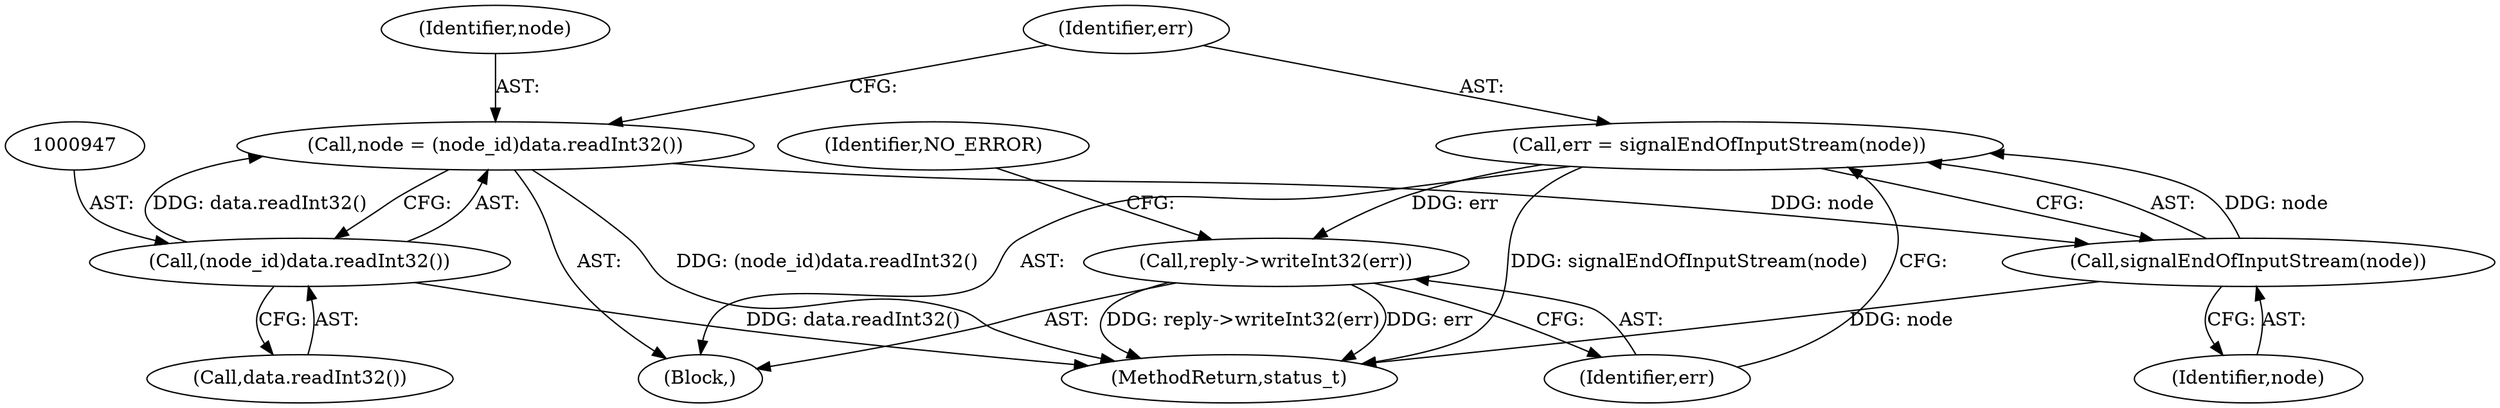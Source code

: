 digraph "0_Android_db829699d3293f254a7387894303451a91278986@API" {
"1000950" [label="(Call,err = signalEndOfInputStream(node))"];
"1000952" [label="(Call,signalEndOfInputStream(node))"];
"1000944" [label="(Call,node = (node_id)data.readInt32())"];
"1000946" [label="(Call,(node_id)data.readInt32())"];
"1000954" [label="(Call,reply->writeInt32(err))"];
"1001364" [label="(MethodReturn,status_t)"];
"1000957" [label="(Identifier,NO_ERROR)"];
"1000952" [label="(Call,signalEndOfInputStream(node))"];
"1000948" [label="(Call,data.readInt32())"];
"1000953" [label="(Identifier,node)"];
"1000938" [label="(Block,)"];
"1000954" [label="(Call,reply->writeInt32(err))"];
"1000946" [label="(Call,(node_id)data.readInt32())"];
"1000950" [label="(Call,err = signalEndOfInputStream(node))"];
"1000944" [label="(Call,node = (node_id)data.readInt32())"];
"1000945" [label="(Identifier,node)"];
"1000951" [label="(Identifier,err)"];
"1000955" [label="(Identifier,err)"];
"1000950" -> "1000938"  [label="AST: "];
"1000950" -> "1000952"  [label="CFG: "];
"1000951" -> "1000950"  [label="AST: "];
"1000952" -> "1000950"  [label="AST: "];
"1000955" -> "1000950"  [label="CFG: "];
"1000950" -> "1001364"  [label="DDG: signalEndOfInputStream(node)"];
"1000952" -> "1000950"  [label="DDG: node"];
"1000950" -> "1000954"  [label="DDG: err"];
"1000952" -> "1000953"  [label="CFG: "];
"1000953" -> "1000952"  [label="AST: "];
"1000952" -> "1001364"  [label="DDG: node"];
"1000944" -> "1000952"  [label="DDG: node"];
"1000944" -> "1000938"  [label="AST: "];
"1000944" -> "1000946"  [label="CFG: "];
"1000945" -> "1000944"  [label="AST: "];
"1000946" -> "1000944"  [label="AST: "];
"1000951" -> "1000944"  [label="CFG: "];
"1000944" -> "1001364"  [label="DDG: (node_id)data.readInt32()"];
"1000946" -> "1000944"  [label="DDG: data.readInt32()"];
"1000946" -> "1000948"  [label="CFG: "];
"1000947" -> "1000946"  [label="AST: "];
"1000948" -> "1000946"  [label="AST: "];
"1000946" -> "1001364"  [label="DDG: data.readInt32()"];
"1000954" -> "1000938"  [label="AST: "];
"1000954" -> "1000955"  [label="CFG: "];
"1000955" -> "1000954"  [label="AST: "];
"1000957" -> "1000954"  [label="CFG: "];
"1000954" -> "1001364"  [label="DDG: reply->writeInt32(err)"];
"1000954" -> "1001364"  [label="DDG: err"];
}
